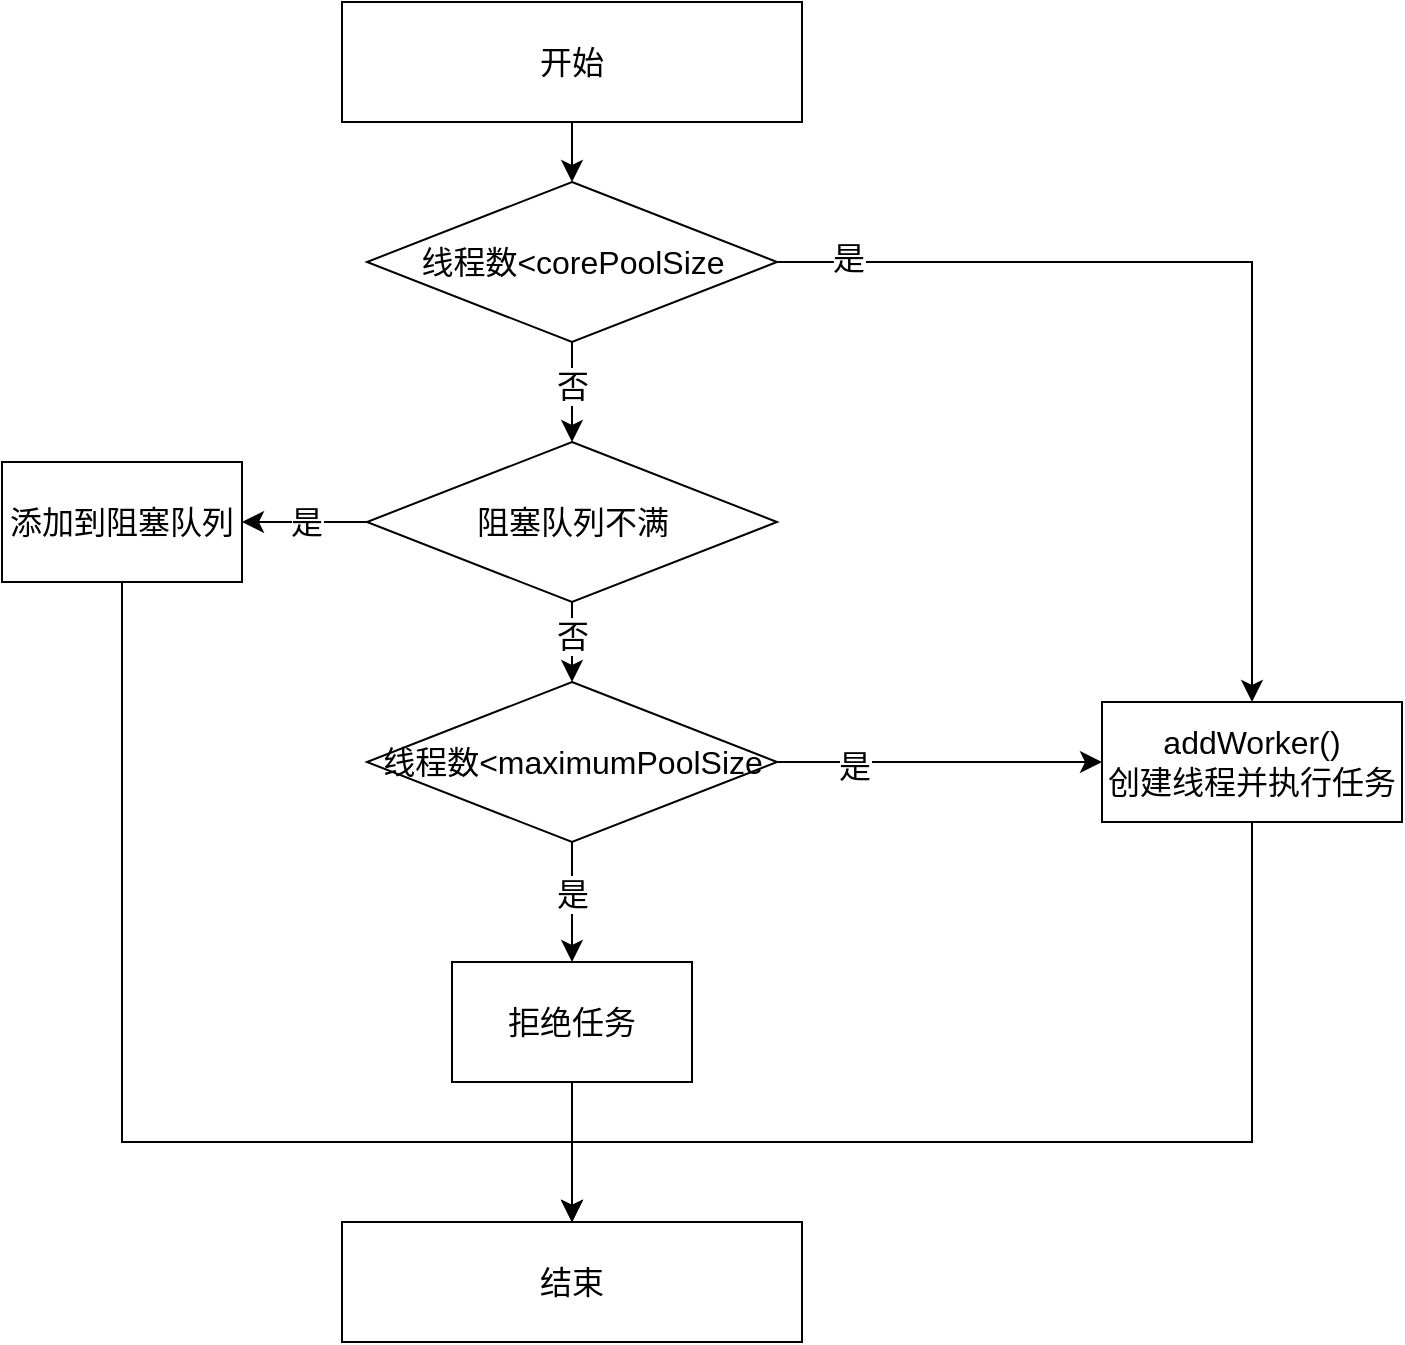 <mxfile version="22.1.18" type="github">
  <diagram name="Page-1" id="2YBvvXClWsGukQMizWep">
    <mxGraphModel dx="744" dy="827" grid="1" gridSize="10" guides="1" tooltips="1" connect="1" arrows="1" fold="1" page="1" pageScale="1" pageWidth="850" pageHeight="1100" math="0" shadow="0">
      <root>
        <mxCell id="0" />
        <mxCell id="1" parent="0" />
        <mxCell id="VaCzrztjcww_9SY8ILgu-3" value="" style="edgeStyle=none;curved=1;rounded=0;orthogonalLoop=1;jettySize=auto;html=1;fontSize=12;startSize=8;endSize=8;" edge="1" parent="1" source="VaCzrztjcww_9SY8ILgu-1" target="VaCzrztjcww_9SY8ILgu-2">
          <mxGeometry relative="1" as="geometry" />
        </mxCell>
        <mxCell id="VaCzrztjcww_9SY8ILgu-1" value="开始" style="rounded=0;whiteSpace=wrap;html=1;fontSize=16;" vertex="1" parent="1">
          <mxGeometry x="210" y="70" width="230" height="60" as="geometry" />
        </mxCell>
        <mxCell id="VaCzrztjcww_9SY8ILgu-5" value="" style="edgeStyle=none;curved=1;rounded=0;orthogonalLoop=1;jettySize=auto;html=1;fontSize=12;startSize=8;endSize=8;" edge="1" parent="1" source="VaCzrztjcww_9SY8ILgu-2" target="VaCzrztjcww_9SY8ILgu-4">
          <mxGeometry relative="1" as="geometry" />
        </mxCell>
        <mxCell id="VaCzrztjcww_9SY8ILgu-8" value="否" style="edgeLabel;html=1;align=center;verticalAlign=middle;resizable=0;points=[];fontSize=16;" vertex="1" connectable="0" parent="VaCzrztjcww_9SY8ILgu-5">
          <mxGeometry x="0.027" relative="1" as="geometry">
            <mxPoint y="-4" as="offset" />
          </mxGeometry>
        </mxCell>
        <mxCell id="VaCzrztjcww_9SY8ILgu-2" value="线程数&amp;lt;corePoolSize" style="rhombus;whiteSpace=wrap;html=1;fontSize=16;rounded=0;" vertex="1" parent="1">
          <mxGeometry x="222.5" y="160" width="205" height="80" as="geometry" />
        </mxCell>
        <mxCell id="VaCzrztjcww_9SY8ILgu-7" value="" style="edgeStyle=none;curved=1;rounded=0;orthogonalLoop=1;jettySize=auto;html=1;fontSize=12;startSize=8;endSize=8;" edge="1" parent="1" source="VaCzrztjcww_9SY8ILgu-4" target="VaCzrztjcww_9SY8ILgu-6">
          <mxGeometry relative="1" as="geometry" />
        </mxCell>
        <mxCell id="VaCzrztjcww_9SY8ILgu-9" value="否" style="edgeLabel;html=1;align=center;verticalAlign=middle;resizable=0;points=[];fontSize=16;" vertex="1" connectable="0" parent="VaCzrztjcww_9SY8ILgu-7">
          <mxGeometry x="-0.18" relative="1" as="geometry">
            <mxPoint as="offset" />
          </mxGeometry>
        </mxCell>
        <mxCell id="VaCzrztjcww_9SY8ILgu-11" value="" style="edgeStyle=none;curved=1;rounded=0;orthogonalLoop=1;jettySize=auto;html=1;fontSize=12;startSize=8;endSize=8;" edge="1" parent="1" source="VaCzrztjcww_9SY8ILgu-4" target="VaCzrztjcww_9SY8ILgu-10">
          <mxGeometry relative="1" as="geometry" />
        </mxCell>
        <mxCell id="VaCzrztjcww_9SY8ILgu-12" value="是" style="edgeLabel;html=1;align=center;verticalAlign=middle;resizable=0;points=[];fontSize=16;" vertex="1" connectable="0" parent="VaCzrztjcww_9SY8ILgu-11">
          <mxGeometry x="-0.011" relative="1" as="geometry">
            <mxPoint as="offset" />
          </mxGeometry>
        </mxCell>
        <mxCell id="VaCzrztjcww_9SY8ILgu-4" value="阻塞队列不满" style="rhombus;whiteSpace=wrap;html=1;fontSize=16;rounded=0;" vertex="1" parent="1">
          <mxGeometry x="222.5" y="290" width="205" height="80" as="geometry" />
        </mxCell>
        <mxCell id="VaCzrztjcww_9SY8ILgu-14" value="" style="edgeStyle=none;curved=1;rounded=0;orthogonalLoop=1;jettySize=auto;html=1;fontSize=12;startSize=8;endSize=8;" edge="1" parent="1" source="VaCzrztjcww_9SY8ILgu-6" target="VaCzrztjcww_9SY8ILgu-13">
          <mxGeometry relative="1" as="geometry" />
        </mxCell>
        <mxCell id="VaCzrztjcww_9SY8ILgu-15" value="是" style="edgeLabel;html=1;align=center;verticalAlign=middle;resizable=0;points=[];fontSize=16;" vertex="1" connectable="0" parent="VaCzrztjcww_9SY8ILgu-14">
          <mxGeometry x="-0.531" y="-2" relative="1" as="geometry">
            <mxPoint as="offset" />
          </mxGeometry>
        </mxCell>
        <mxCell id="VaCzrztjcww_9SY8ILgu-17" value="" style="edgeStyle=none;curved=1;rounded=0;orthogonalLoop=1;jettySize=auto;html=1;fontSize=12;startSize=8;endSize=8;" edge="1" parent="1" source="VaCzrztjcww_9SY8ILgu-6" target="VaCzrztjcww_9SY8ILgu-16">
          <mxGeometry relative="1" as="geometry" />
        </mxCell>
        <mxCell id="VaCzrztjcww_9SY8ILgu-18" value="是" style="edgeLabel;html=1;align=center;verticalAlign=middle;resizable=0;points=[];fontSize=16;" vertex="1" connectable="0" parent="VaCzrztjcww_9SY8ILgu-17">
          <mxGeometry x="-0.157" y="2" relative="1" as="geometry">
            <mxPoint x="-2" as="offset" />
          </mxGeometry>
        </mxCell>
        <mxCell id="VaCzrztjcww_9SY8ILgu-6" value="线程数&amp;lt;maximumPoolSize" style="rhombus;whiteSpace=wrap;html=1;fontSize=16;rounded=0;" vertex="1" parent="1">
          <mxGeometry x="222.5" y="410" width="205" height="80" as="geometry" />
        </mxCell>
        <mxCell id="VaCzrztjcww_9SY8ILgu-10" value="添加到阻塞队列" style="whiteSpace=wrap;html=1;fontSize=16;rounded=0;" vertex="1" parent="1">
          <mxGeometry x="40" y="300" width="120" height="60" as="geometry" />
        </mxCell>
        <mxCell id="VaCzrztjcww_9SY8ILgu-13" value="addWorker()&lt;br&gt;创建线程并执行任务" style="whiteSpace=wrap;html=1;fontSize=16;rounded=0;" vertex="1" parent="1">
          <mxGeometry x="590" y="420" width="150" height="60" as="geometry" />
        </mxCell>
        <mxCell id="VaCzrztjcww_9SY8ILgu-24" style="edgeStyle=none;curved=1;rounded=0;orthogonalLoop=1;jettySize=auto;html=1;exitX=0.5;exitY=1;exitDx=0;exitDy=0;entryX=0.5;entryY=0;entryDx=0;entryDy=0;fontSize=12;startSize=8;endSize=8;" edge="1" parent="1" source="VaCzrztjcww_9SY8ILgu-16" target="VaCzrztjcww_9SY8ILgu-23">
          <mxGeometry relative="1" as="geometry" />
        </mxCell>
        <mxCell id="VaCzrztjcww_9SY8ILgu-16" value="拒绝任务" style="whiteSpace=wrap;html=1;fontSize=16;rounded=0;" vertex="1" parent="1">
          <mxGeometry x="265" y="550" width="120" height="60" as="geometry" />
        </mxCell>
        <mxCell id="VaCzrztjcww_9SY8ILgu-21" value="" style="edgeStyle=elbowEdgeStyle;elbow=vertical;endArrow=classic;html=1;curved=0;rounded=0;endSize=8;startSize=8;fontSize=12;exitX=1;exitY=0.5;exitDx=0;exitDy=0;entryX=0.5;entryY=0;entryDx=0;entryDy=0;" edge="1" parent="1" source="VaCzrztjcww_9SY8ILgu-2" target="VaCzrztjcww_9SY8ILgu-13">
          <mxGeometry width="50" height="50" relative="1" as="geometry">
            <mxPoint x="690" y="440" as="sourcePoint" />
            <mxPoint x="740" y="390" as="targetPoint" />
            <Array as="points">
              <mxPoint x="550" y="200" />
            </Array>
          </mxGeometry>
        </mxCell>
        <mxCell id="VaCzrztjcww_9SY8ILgu-22" value="是" style="edgeLabel;html=1;align=center;verticalAlign=middle;resizable=0;points=[];fontSize=16;" vertex="1" connectable="0" parent="VaCzrztjcww_9SY8ILgu-21">
          <mxGeometry x="-0.847" y="2" relative="1" as="geometry">
            <mxPoint as="offset" />
          </mxGeometry>
        </mxCell>
        <mxCell id="VaCzrztjcww_9SY8ILgu-23" value="结束" style="rounded=0;whiteSpace=wrap;html=1;fontSize=16;" vertex="1" parent="1">
          <mxGeometry x="210" y="680" width="230" height="60" as="geometry" />
        </mxCell>
        <mxCell id="VaCzrztjcww_9SY8ILgu-25" value="" style="edgeStyle=elbowEdgeStyle;elbow=vertical;endArrow=classic;html=1;curved=0;rounded=0;endSize=8;startSize=8;fontSize=12;exitX=0.5;exitY=1;exitDx=0;exitDy=0;entryX=0.5;entryY=0;entryDx=0;entryDy=0;" edge="1" parent="1" source="VaCzrztjcww_9SY8ILgu-10" target="VaCzrztjcww_9SY8ILgu-23">
          <mxGeometry width="50" height="50" relative="1" as="geometry">
            <mxPoint x="230" y="540" as="sourcePoint" />
            <mxPoint x="280" y="490" as="targetPoint" />
            <Array as="points">
              <mxPoint x="190" y="640" />
            </Array>
          </mxGeometry>
        </mxCell>
        <mxCell id="VaCzrztjcww_9SY8ILgu-28" value="" style="edgeStyle=segmentEdgeStyle;endArrow=classic;html=1;curved=0;rounded=0;endSize=8;startSize=8;fontSize=12;exitX=0.5;exitY=1;exitDx=0;exitDy=0;entryX=0.5;entryY=0;entryDx=0;entryDy=0;" edge="1" parent="1" source="VaCzrztjcww_9SY8ILgu-13" target="VaCzrztjcww_9SY8ILgu-23">
          <mxGeometry width="50" height="50" relative="1" as="geometry">
            <mxPoint x="440" y="570" as="sourcePoint" />
            <mxPoint x="490" y="520" as="targetPoint" />
            <Array as="points">
              <mxPoint x="665" y="640" />
              <mxPoint x="325" y="640" />
            </Array>
          </mxGeometry>
        </mxCell>
      </root>
    </mxGraphModel>
  </diagram>
</mxfile>
